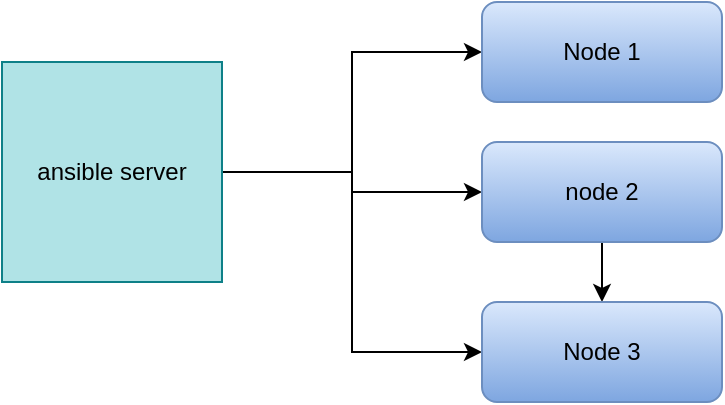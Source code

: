 <mxfile version="22.0.8" type="github">
  <diagram name="Page-1" id="6t-3F0CNHVPQ4i_G_FKc">
    <mxGraphModel dx="1050" dy="617" grid="1" gridSize="10" guides="1" tooltips="1" connect="1" arrows="1" fold="1" page="1" pageScale="1" pageWidth="850" pageHeight="1100" math="0" shadow="0">
      <root>
        <mxCell id="0" />
        <mxCell id="1" parent="0" />
        <mxCell id="CuKBgaDkOzDOhFKSKETM-6" style="edgeStyle=orthogonalEdgeStyle;rounded=0;orthogonalLoop=1;jettySize=auto;html=1;entryX=0;entryY=0.5;entryDx=0;entryDy=0;" edge="1" parent="1" source="CuKBgaDkOzDOhFKSKETM-1" target="CuKBgaDkOzDOhFKSKETM-2">
          <mxGeometry relative="1" as="geometry" />
        </mxCell>
        <mxCell id="CuKBgaDkOzDOhFKSKETM-7" style="edgeStyle=orthogonalEdgeStyle;rounded=0;orthogonalLoop=1;jettySize=auto;html=1;" edge="1" parent="1" source="CuKBgaDkOzDOhFKSKETM-1" target="CuKBgaDkOzDOhFKSKETM-3">
          <mxGeometry relative="1" as="geometry" />
        </mxCell>
        <mxCell id="CuKBgaDkOzDOhFKSKETM-8" style="edgeStyle=orthogonalEdgeStyle;rounded=0;orthogonalLoop=1;jettySize=auto;html=1;entryX=0;entryY=0.5;entryDx=0;entryDy=0;" edge="1" parent="1" source="CuKBgaDkOzDOhFKSKETM-1" target="CuKBgaDkOzDOhFKSKETM-4">
          <mxGeometry relative="1" as="geometry" />
        </mxCell>
        <mxCell id="CuKBgaDkOzDOhFKSKETM-1" value="ansible server" style="whiteSpace=wrap;html=1;aspect=fixed;fillColor=#b0e3e6;strokeColor=#0e8088;" vertex="1" parent="1">
          <mxGeometry x="180" y="200" width="110" height="110" as="geometry" />
        </mxCell>
        <mxCell id="CuKBgaDkOzDOhFKSKETM-2" value="Node 1" style="rounded=1;whiteSpace=wrap;html=1;gradientColor=#7ea6e0;fillColor=#dae8fc;strokeColor=#6c8ebf;" vertex="1" parent="1">
          <mxGeometry x="420" y="170" width="120" height="50" as="geometry" />
        </mxCell>
        <mxCell id="CuKBgaDkOzDOhFKSKETM-9" value="" style="edgeStyle=orthogonalEdgeStyle;rounded=0;orthogonalLoop=1;jettySize=auto;html=1;" edge="1" parent="1" source="CuKBgaDkOzDOhFKSKETM-3" target="CuKBgaDkOzDOhFKSKETM-4">
          <mxGeometry relative="1" as="geometry" />
        </mxCell>
        <mxCell id="CuKBgaDkOzDOhFKSKETM-3" value="node 2" style="rounded=1;whiteSpace=wrap;html=1;fillColor=#dae8fc;gradientColor=#7ea6e0;strokeColor=#6c8ebf;" vertex="1" parent="1">
          <mxGeometry x="420" y="240" width="120" height="50" as="geometry" />
        </mxCell>
        <mxCell id="CuKBgaDkOzDOhFKSKETM-4" value="Node 3" style="rounded=1;whiteSpace=wrap;html=1;fillColor=#dae8fc;gradientColor=#7ea6e0;strokeColor=#6c8ebf;" vertex="1" parent="1">
          <mxGeometry x="420" y="320" width="120" height="50" as="geometry" />
        </mxCell>
      </root>
    </mxGraphModel>
  </diagram>
</mxfile>
